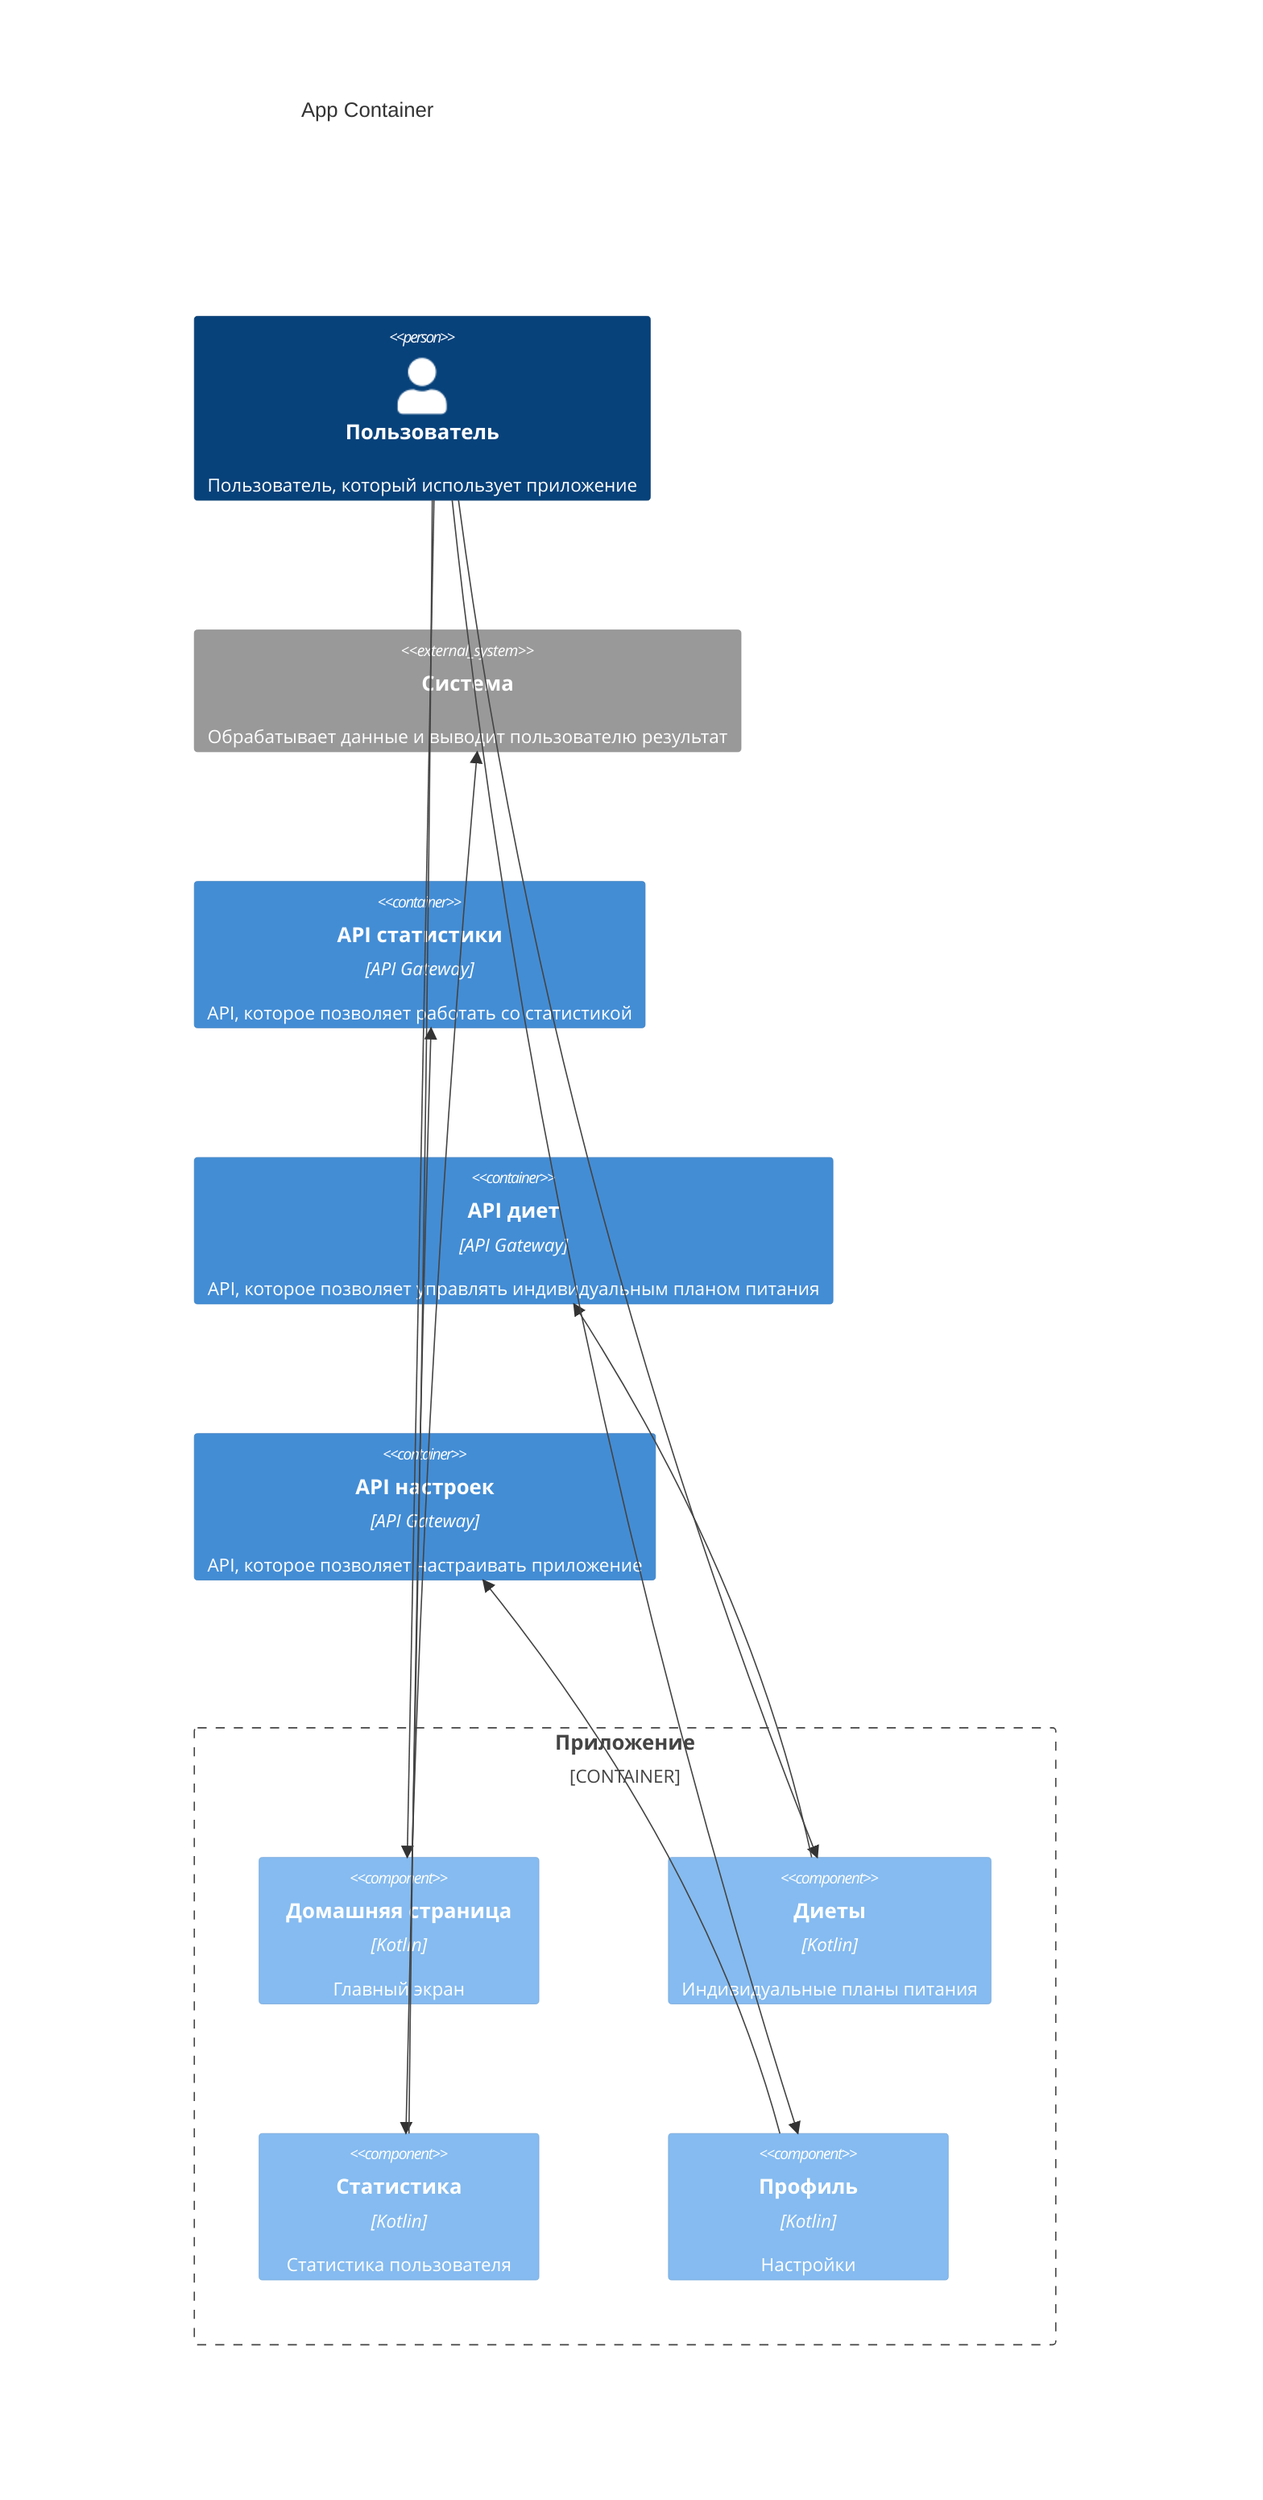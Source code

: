 C4Context
    accTitle: App Container
    accDescr: Components

    Person(person, "Пользователь", "Пользователь, который использует приложение")

    Container_Boundary(App, "Приложение", "") {
        Component(landingApp, "Домашняя страница", "Kotlin", "Главный экран")
        Component(dietApp, "Диеты", "Kotlin", "Индивидуальные планы питания")
        Component(statApp, "Статистика", "Kotlin", "Статистика пользователя")
        Component(profileApp, "Профиль", "Kotlin", "Настройки")
    }

    System_Ext(system, "Система", "Обрабатывает данные и выводит пользователю результат")
    Container(statApi, "API статистики", "API Gateway", "API, которое позволяет работать со статистикой")
    Container(dietApi, "API диет", "API Gateway", "API, которое позволяет управлять индивидуальным планом питания")
    Container(profileApi, "API настроек", "API Gateway", "API, которое позволяет настраивать приложение")

    Rel(person, landingApp,,)
    Rel(landingApp, system,,)
    Rel(person, statApp,,)
    Rel(statApp, statApi,,)
    Rel(person, dietApp,,)
    Rel(dietApp, dietApi,,)
    Rel(person, profileApp,,)
    Rel(profileApp, profileApi,,)